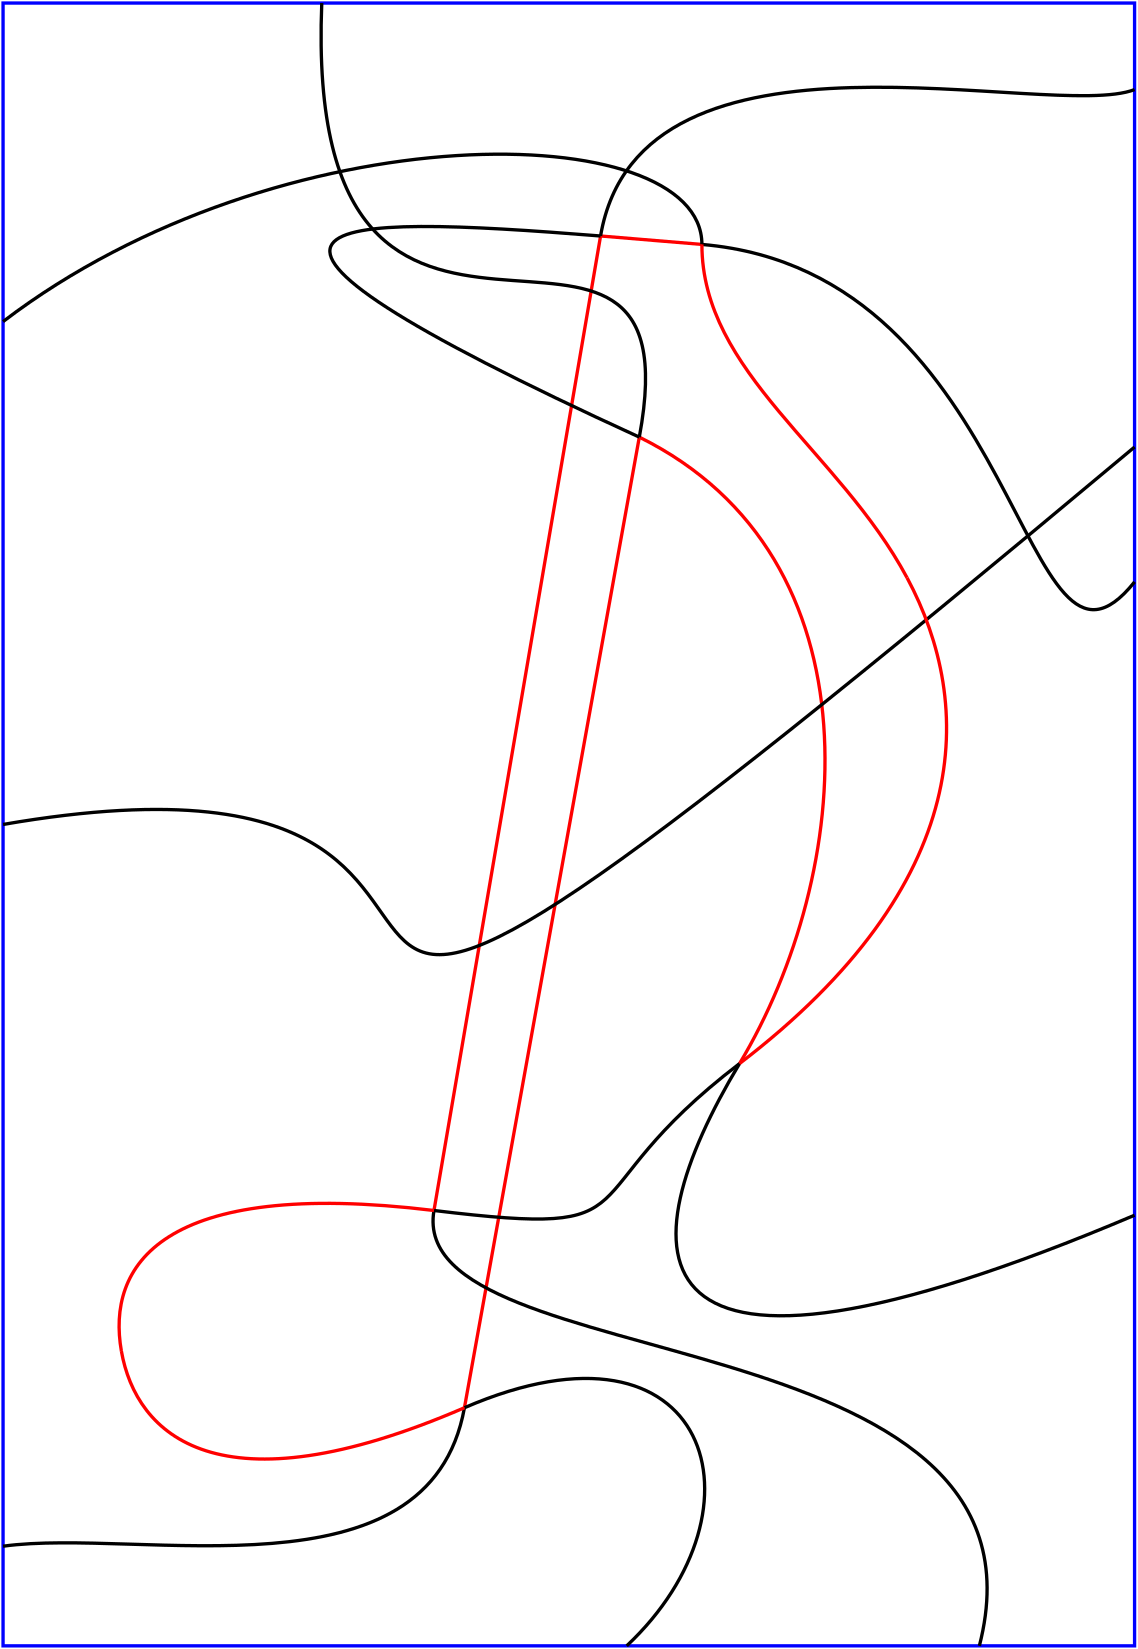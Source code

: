 <?xml version="1.0"?>
<!DOCTYPE ipe SYSTEM "ipe.dtd">
<ipe version="70206" creator="Ipe 7.2.7">
<info created="D:20200423150625" modified="D:20200621223731"/>
<ipestyle name="basic">
<symbol name="arrow/arc(spx)">
<path stroke="sym-stroke" fill="sym-stroke" pen="sym-pen">
0 0 m
-1 0.333 l
-1 -0.333 l
h
</path>
</symbol>
<symbol name="arrow/farc(spx)">
<path stroke="sym-stroke" fill="white" pen="sym-pen">
0 0 m
-1 0.333 l
-1 -0.333 l
h
</path>
</symbol>
<symbol name="arrow/ptarc(spx)">
<path stroke="sym-stroke" fill="sym-stroke" pen="sym-pen">
0 0 m
-1 0.333 l
-0.8 0 l
-1 -0.333 l
h
</path>
</symbol>
<symbol name="arrow/fptarc(spx)">
<path stroke="sym-stroke" fill="white" pen="sym-pen">
0 0 m
-1 0.333 l
-0.8 0 l
-1 -0.333 l
h
</path>
</symbol>
<symbol name="mark/circle(sx)" transformations="translations">
<path fill="sym-stroke">
0.6 0 0 0.6 0 0 e
0.4 0 0 0.4 0 0 e
</path>
</symbol>
<symbol name="mark/disk(sx)" transformations="translations">
<path fill="sym-stroke">
0.6 0 0 0.6 0 0 e
</path>
</symbol>
<symbol name="mark/fdisk(sfx)" transformations="translations">
<group>
<path fill="sym-fill">
0.5 0 0 0.5 0 0 e
</path>
<path fill="sym-stroke" fillrule="eofill">
0.6 0 0 0.6 0 0 e
0.4 0 0 0.4 0 0 e
</path>
</group>
</symbol>
<symbol name="mark/box(sx)" transformations="translations">
<path fill="sym-stroke" fillrule="eofill">
-0.6 -0.6 m
0.6 -0.6 l
0.6 0.6 l
-0.6 0.6 l
h
-0.4 -0.4 m
0.4 -0.4 l
0.4 0.4 l
-0.4 0.4 l
h
</path>
</symbol>
<symbol name="mark/square(sx)" transformations="translations">
<path fill="sym-stroke">
-0.6 -0.6 m
0.6 -0.6 l
0.6 0.6 l
-0.6 0.6 l
h
</path>
</symbol>
<symbol name="mark/fsquare(sfx)" transformations="translations">
<group>
<path fill="sym-fill">
-0.5 -0.5 m
0.5 -0.5 l
0.5 0.5 l
-0.5 0.5 l
h
</path>
<path fill="sym-stroke" fillrule="eofill">
-0.6 -0.6 m
0.6 -0.6 l
0.6 0.6 l
-0.6 0.6 l
h
-0.4 -0.4 m
0.4 -0.4 l
0.4 0.4 l
-0.4 0.4 l
h
</path>
</group>
</symbol>
<symbol name="mark/cross(sx)" transformations="translations">
<group>
<path fill="sym-stroke">
-0.43 -0.57 m
0.57 0.43 l
0.43 0.57 l
-0.57 -0.43 l
h
</path>
<path fill="sym-stroke">
-0.43 0.57 m
0.57 -0.43 l
0.43 -0.57 l
-0.57 0.43 l
h
</path>
</group>
</symbol>
<symbol name="arrow/fnormal(spx)">
<path stroke="sym-stroke" fill="white" pen="sym-pen">
0 0 m
-1 0.333 l
-1 -0.333 l
h
</path>
</symbol>
<symbol name="arrow/pointed(spx)">
<path stroke="sym-stroke" fill="sym-stroke" pen="sym-pen">
0 0 m
-1 0.333 l
-0.8 0 l
-1 -0.333 l
h
</path>
</symbol>
<symbol name="arrow/fpointed(spx)">
<path stroke="sym-stroke" fill="white" pen="sym-pen">
0 0 m
-1 0.333 l
-0.8 0 l
-1 -0.333 l
h
</path>
</symbol>
<symbol name="arrow/linear(spx)">
<path stroke="sym-stroke" pen="sym-pen">
-1 0.333 m
0 0 l
-1 -0.333 l
</path>
</symbol>
<symbol name="arrow/fdouble(spx)">
<path stroke="sym-stroke" fill="white" pen="sym-pen">
0 0 m
-1 0.333 l
-1 -0.333 l
h
-1 0 m
-2 0.333 l
-2 -0.333 l
h
</path>
</symbol>
<symbol name="arrow/double(spx)">
<path stroke="sym-stroke" fill="sym-stroke" pen="sym-pen">
0 0 m
-1 0.333 l
-1 -0.333 l
h
-1 0 m
-2 0.333 l
-2 -0.333 l
h
</path>
</symbol>
<pen name="heavier" value="0.8"/>
<pen name="fat" value="1.2"/>
<pen name="ultrafat" value="2"/>
<symbolsize name="large" value="5"/>
<symbolsize name="small" value="2"/>
<symbolsize name="tiny" value="1.1"/>
<arrowsize name="large" value="10"/>
<arrowsize name="small" value="5"/>
<arrowsize name="tiny" value="3"/>
<color name="red" value="1 0 0"/>
<color name="green" value="0 1 0"/>
<color name="blue" value="0 0 1"/>
<color name="yellow" value="1 1 0"/>
<color name="orange" value="1 0.647 0"/>
<color name="gold" value="1 0.843 0"/>
<color name="purple" value="0.627 0.125 0.941"/>
<color name="gray" value="0.745"/>
<color name="brown" value="0.647 0.165 0.165"/>
<color name="navy" value="0 0 0.502"/>
<color name="pink" value="1 0.753 0.796"/>
<color name="seagreen" value="0.18 0.545 0.341"/>
<color name="turquoise" value="0.251 0.878 0.816"/>
<color name="violet" value="0.933 0.51 0.933"/>
<color name="darkblue" value="0 0 0.545"/>
<color name="darkcyan" value="0 0.545 0.545"/>
<color name="darkgray" value="0.663"/>
<color name="darkgreen" value="0 0.392 0"/>
<color name="darkmagenta" value="0.545 0 0.545"/>
<color name="darkorange" value="1 0.549 0"/>
<color name="darkred" value="0.545 0 0"/>
<color name="lightblue" value="0.678 0.847 0.902"/>
<color name="lightcyan" value="0.878 1 1"/>
<color name="lightgray" value="0.827"/>
<color name="lightgreen" value="0.565 0.933 0.565"/>
<color name="lightyellow" value="1 1 0.878"/>
<dashstyle name="dashed" value="[4] 0"/>
<dashstyle name="dotted" value="[1 3] 0"/>
<dashstyle name="dash dotted" value="[4 2 1 2] 0"/>
<dashstyle name="dash dot dotted" value="[4 2 1 2 1 2] 0"/>
<textsize name="large" value="\large"/>
<textsize name="Large" value="\Large"/>
<textsize name="LARGE" value="\LARGE"/>
<textsize name="huge" value="\huge"/>
<textsize name="Huge" value="\Huge"/>
<textsize name="small" value="\small"/>
<textsize name="footnote" value="\footnotesize"/>
<textsize name="tiny" value="\tiny"/>
<textstyle name="center" begin="\begin{center}" end="\end{center}"/>
<textstyle name="itemize" begin="\begin{itemize}" end="\end{itemize}"/>
<textstyle name="item" begin="\begin{itemize}\item{}" end="\end{itemize}"/>
<gridsize name="4 pts" value="4"/>
<gridsize name="8 pts (~3 mm)" value="8"/>
<gridsize name="16 pts (~6 mm)" value="16"/>
<gridsize name="32 pts (~12 mm)" value="32"/>
<gridsize name="10 pts (~3.5 mm)" value="10"/>
<gridsize name="20 pts (~7 mm)" value="20"/>
<gridsize name="14 pts (~5 mm)" value="14"/>
<gridsize name="28 pts (~10 mm)" value="28"/>
<gridsize name="56 pts (~20 mm)" value="56"/>
<anglesize name="90 deg" value="90"/>
<anglesize name="60 deg" value="60"/>
<anglesize name="45 deg" value="45"/>
<anglesize name="30 deg" value="30"/>
<anglesize name="22.5 deg" value="22.5"/>
<opacity name="10%" value="0.1"/>
<opacity name="30%" value="0.3"/>
<opacity name="50%" value="0.5"/>
<opacity name="75%" value="0.75"/>
<tiling name="falling" angle="-60" step="4" width="1"/>
<tiling name="rising" angle="30" step="4" width="1"/>
</ipestyle>
<page>
<layer name="alpha"/>
<layer name="beta"/>
<view layers="alpha beta" active="alpha"/>
<path layer="beta" matrix="1.5912 0 0 3.08025 -515.164 -1476.48" stroke="blue" fill="white" pen="fat" join="0">
192 576 m
192 384 l
448 384 l
448 576 l
h
</path>
<path matrix="3.3 0 0 3.3 -1486.08 -1563.11" stroke="red" pen="fat">
437.128 410.657 m
456.205 516.54 l
</path>
<path stroke="red" pen="fat">
19.3965 141.472 m
107.394 97.9417
96.402 -15.9974
55.4886 -84.0401 c
</path>
<path matrix="3.3 0 0 3.3 -1486.08 -1563.11" stroke="red" pen="fat">
433.805 432.174 m
451.978 538.483 l
</path>
<path matrix="3.3 0 0 3.3 -1486.08 -1563.11" stroke="red" pen="fat">
451.978 538.483 m
463.034 537.562 l
</path>
<path matrix="3.3 0 0 3.3 -941.149 -558.975" stroke="black" pen="fat" join="0">
268.674 127.891 m
293.737 124.853
282.483 128.987
302.011 143.92 c
</path>
<path matrix="3.3 0 0 3.3 -941.149 -558.975" stroke="black" pen="fat" join="0">
268.674 127.891 m
265.51 109.384
337.561 116.863
328.172 80.3967 c
</path>
<path matrix="3.3 0 0 3.3 -941.149 -558.975" stroke="black" pen="fat" join="0">
302.011 143.92 m
289.613 123.301
288.435 103.361
345.104 127.376 c
</path>
<path matrix="3.3 0 0 3.3 -941.149 -558.975" stroke="black" pen="fat" join="0">
271.997 106.374 m
298.848 117.976
305.649 95.3616
289.699 80.3967 c
</path>
<path matrix="3.3 0 0 3.3 -941.149 -558.975" stroke="black" pen="fat" join="0">
271.997 106.374 m
268.144 84.9888
236.71 93.3352
221.665 91.2673 c
</path>
<path matrix="3.3 0 0 3.3 -941.149 -558.975" stroke="black" pen="fat" join="0">
286.847 234.2 m
291.191 259.611
335.959 246.627
345.104 250.171 c
</path>
<path matrix="3.3 0 0 3.3 -941.149 -558.975" stroke="black" pen="fat" join="0">
291.074 212.257 m
237.524 236.784
256.666 236.605
286.847 234.2 c
</path>
<path matrix="3.3 0 0 3.3 -941.149 -558.975" stroke="black" pen="fat" join="0">
291.074 212.257 m
297.655 247.444
254.336 207.249
256.433 259.611 c
</path>
<path matrix="3.3 0 0 3.3 -941.149 -558.975" stroke="black" pen="fat" join="0">
297.903 233.279 m
297.905 247.278
251.898 247.928
221.665 224.863 c
</path>
<path matrix="3 0 0 3 -856.134 -507.975" stroke="black" pen="fat" join="0">
299.355 239.607 m
338.239 236.288
337.573 181.982
351.275 199.11 c
</path>
<path matrix="3.3 0 0 3.3 -941.149 -558.975" stroke="black" pen="fat" join="0">
345.104 211.181 m
221.665 107.901
298.724 183.317
221.665 170.004 c
</path>
<path layer="alpha" stroke="red" pen="fat">
41.931 210.846 m
41.9256 164.648
91.1517 136.793
115.781 90.8616 c
</path>
<path stroke="red" pen="fat">
115.781 90.8616 m
140.411 44.9305
140.444 -19.0763
55.4886 -84.0401 c
</path>
<path stroke="red" pen="fat">
-54.5235 -136.936 m
-153.471 -124.944
-172.388 -157.198
-167.062 -187.519 c
</path>
<path stroke="red" pen="fat">
-167.062 -187.519 m
-161.736 -217.84
-132.166 -246.228
-43.5576 -207.942 c
</path>
</page>
</ipe>
